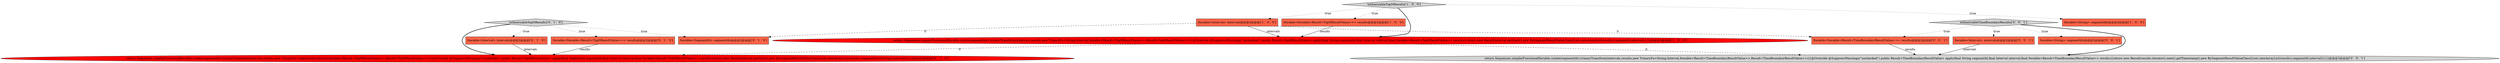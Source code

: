 digraph {
5 [style = filled, label = "return Sequences.simple(FunctionalIterable.create(segmentIds).trinaryTransform(intervals,results,new TrinaryFn<SegmentId,Interval,Iterable<Result<TopNResultValue>>,Result<TopNResultValue>>(){@Override @SuppressWarnings(\"unchecked\") public Result<TopNResultValue> apply(final SegmentId segmentId,final Interval interval,final Iterable<Result<TopNResultValue>> results){return new Result(interval.getStart(),new BySegmentResultValueClass(Lists.newArrayList(results),segmentId.toString(),interval))}}))@@@3@@@['0', '1', '0']", fillcolor = red, shape = ellipse image = "AAA1AAABBB2BBB"];
1 [style = filled, label = "toQueryableTopNResults['1', '0', '0']", fillcolor = lightgray, shape = diamond image = "AAA0AAABBB1BBB"];
0 [style = filled, label = "Iterable<String> segmentIds@@@2@@@['1', '0', '0']", fillcolor = tomato, shape = box image = "AAA0AAABBB1BBB"];
12 [style = filled, label = "toQueryableTimeBoundaryResults['0', '0', '1']", fillcolor = lightgray, shape = diamond image = "AAA0AAABBB3BBB"];
3 [style = filled, label = "Iterable<Iterable<Result<TopNResultValue>>> results@@@2@@@['1', '0', '0']", fillcolor = tomato, shape = box image = "AAA0AAABBB1BBB"];
6 [style = filled, label = "toQueryableTopNResults['0', '1', '0']", fillcolor = lightgray, shape = diamond image = "AAA0AAABBB2BBB"];
4 [style = filled, label = "Iterable<Interval> intervals@@@2@@@['1', '0', '0']", fillcolor = tomato, shape = box image = "AAA1AAABBB1BBB"];
2 [style = filled, label = "return Sequences.simple(FunctionalIterable.create(segmentIds).trinaryTransform(intervals,results,new TrinaryFn<String,Interval,Iterable<Result<TopNResultValue>>,Result<TopNResultValue>>(){@Override @SuppressWarnings(\"unchecked\") public Result<TopNResultValue> apply(final String segmentId,final Interval interval,final Iterable<Result<TopNResultValue>> results){return new Result(interval.getStart(),new BySegmentResultValueClass(Lists.newArrayList(results),segmentId,interval))}}))@@@3@@@['1', '0', '0']", fillcolor = red, shape = ellipse image = "AAA1AAABBB1BBB"];
11 [style = filled, label = "Iterable<String> segmentIds@@@2@@@['0', '0', '1']", fillcolor = tomato, shape = box image = "AAA0AAABBB3BBB"];
7 [style = filled, label = "Iterable<Interval> intervals@@@2@@@['0', '1', '0']", fillcolor = tomato, shape = box image = "AAA0AAABBB2BBB"];
9 [style = filled, label = "Iterable<SegmentId> segmentIds@@@2@@@['0', '1', '0']", fillcolor = tomato, shape = box image = "AAA1AAABBB2BBB"];
13 [style = filled, label = "return Sequences.simple(FunctionalIterable.create(segmentIds).trinaryTransform(intervals,results,new TrinaryFn<String,Interval,Iterable<Result<TimeBoundaryResultValue>>,Result<TimeBoundaryResultValue>>(){@Override @SuppressWarnings(\"unchecked\") public Result<TimeBoundaryResultValue> apply(final String segmentId,final Interval interval,final Iterable<Result<TimeBoundaryResultValue>> results){return new Result(results.iterator().next().getTimestamp(),new BySegmentResultValueClass(Lists.newArrayList(results),segmentId,interval))}}))@@@3@@@['0', '0', '1']", fillcolor = lightgray, shape = ellipse image = "AAA0AAABBB3BBB"];
14 [style = filled, label = "Iterable<Iterable<Result<TimeBoundaryResultValue>>> results@@@2@@@['0', '0', '1']", fillcolor = tomato, shape = box image = "AAA0AAABBB3BBB"];
8 [style = filled, label = "Iterable<Iterable<Result<TopNResultValue>>> results@@@2@@@['0', '1', '0']", fillcolor = tomato, shape = box image = "AAA0AAABBB2BBB"];
10 [style = filled, label = "Iterable<Interval> intervals@@@2@@@['0', '0', '1']", fillcolor = tomato, shape = box image = "AAA0AAABBB3BBB"];
8->5 [style = solid, label="results"];
4->2 [style = solid, label="intervals"];
1->4 [style = dotted, label="true"];
14->13 [style = solid, label="results"];
12->11 [style = dotted, label="true"];
1->3 [style = dotted, label="true"];
12->13 [style = bold, label=""];
12->14 [style = dotted, label="true"];
6->5 [style = bold, label=""];
4->9 [style = dashed, label="0"];
2->5 [style = dashed, label="0"];
12->10 [style = dotted, label="true"];
6->9 [style = dotted, label="true"];
6->8 [style = dotted, label="true"];
2->13 [style = dashed, label="0"];
6->7 [style = dotted, label="true"];
3->2 [style = solid, label="results"];
4->14 [style = dashed, label="0"];
1->2 [style = bold, label=""];
1->0 [style = dotted, label="true"];
7->5 [style = solid, label="intervals"];
10->13 [style = solid, label="intervals"];
}
